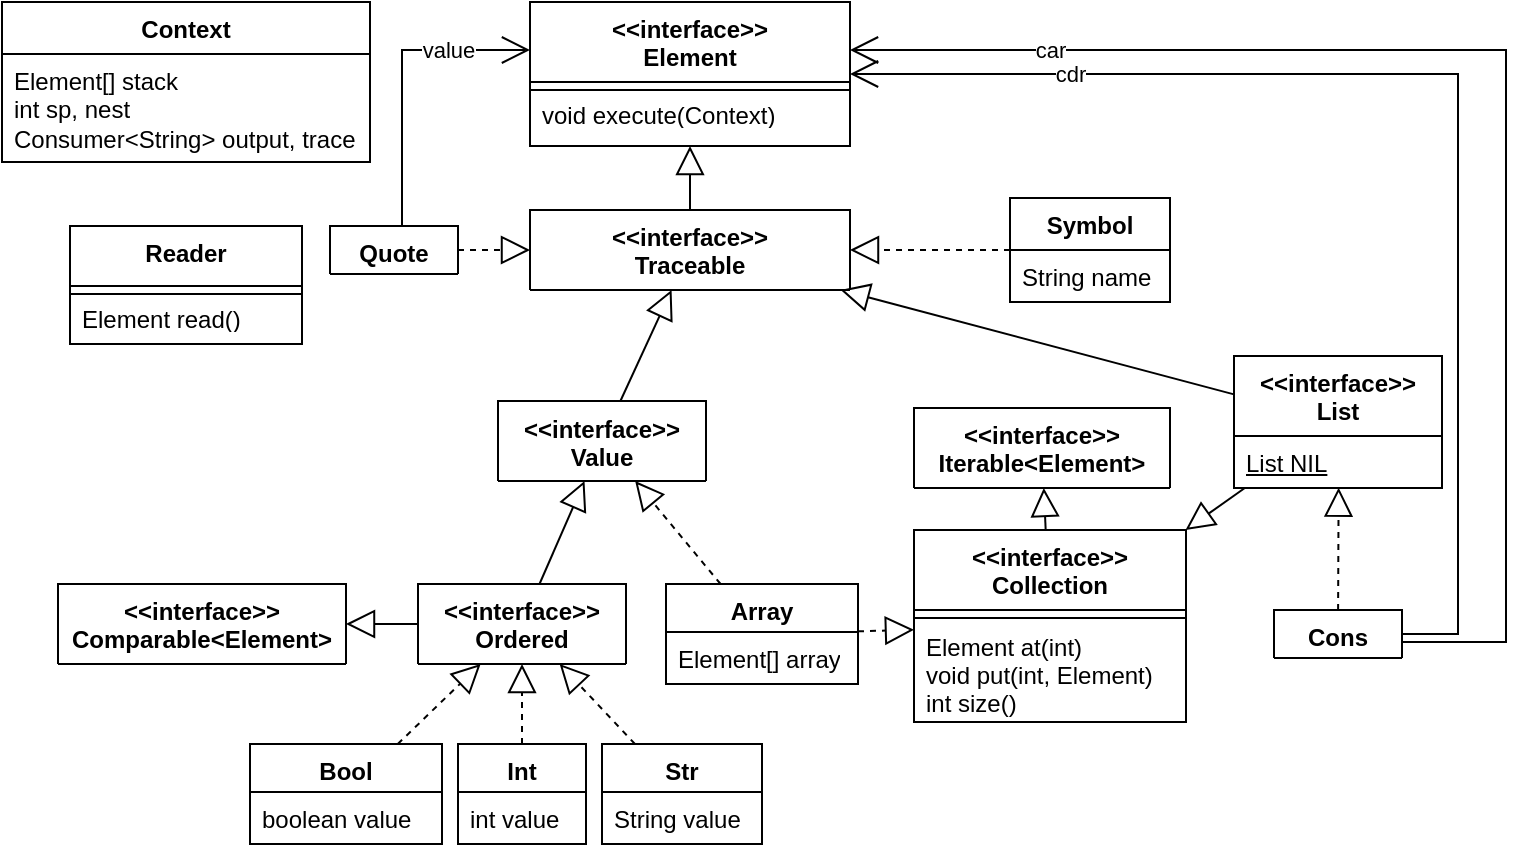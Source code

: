 <mxfile version="22.0.3" type="device">
  <diagram id="C5RBs43oDa-KdzZeNtuy" name="クラス図">
    <mxGraphModel dx="1290" dy="621" grid="1" gridSize="8" guides="1" tooltips="1" connect="1" arrows="1" fold="1" page="1" pageScale="1" pageWidth="827" pageHeight="1169" math="0" shadow="0">
      <root>
        <mxCell id="WIyWlLk6GJQsqaUBKTNV-0" />
        <mxCell id="WIyWlLk6GJQsqaUBKTNV-1" parent="WIyWlLk6GJQsqaUBKTNV-0" />
        <mxCell id="zkfFHV4jXpPFQw0GAbJ--0" value="&lt;&lt;interface&gt;&gt;&#xa;Element" style="swimlane;fontStyle=1;align=center;verticalAlign=top;childLayout=stackLayout;horizontal=1;startSize=40;horizontalStack=0;resizeParent=1;resizeLast=0;collapsible=1;marginBottom=0;rounded=0;shadow=0;strokeWidth=1;" parent="WIyWlLk6GJQsqaUBKTNV-1" vertex="1">
          <mxGeometry x="288" y="88" width="160" height="72" as="geometry">
            <mxRectangle x="230" y="140" width="160" height="26" as="alternateBounds" />
          </mxGeometry>
        </mxCell>
        <mxCell id="zkfFHV4jXpPFQw0GAbJ--4" value="" style="line;html=1;strokeWidth=1;align=left;verticalAlign=middle;spacingTop=-1;spacingLeft=3;spacingRight=3;rotatable=0;labelPosition=right;points=[];portConstraint=eastwest;" parent="zkfFHV4jXpPFQw0GAbJ--0" vertex="1">
          <mxGeometry y="40" width="160" height="8" as="geometry" />
        </mxCell>
        <mxCell id="zkfFHV4jXpPFQw0GAbJ--5" value="void execute(Context)" style="text;align=left;verticalAlign=middle;spacingLeft=4;spacingRight=4;overflow=hidden;rotatable=0;points=[[0,0.5],[1,0.5]];portConstraint=eastwest;" parent="zkfFHV4jXpPFQw0GAbJ--0" vertex="1">
          <mxGeometry y="48" width="160" height="16" as="geometry" />
        </mxCell>
        <mxCell id="3pnfTVdYuzw61fBSVona-0" value="&lt;&lt;interface&gt;&gt;&#xa;Traceable" style="swimlane;fontStyle=1;align=center;verticalAlign=top;childLayout=stackLayout;horizontal=1;startSize=40;horizontalStack=0;resizeParent=1;resizeLast=0;collapsible=1;marginBottom=0;rounded=0;shadow=0;strokeWidth=1;" parent="WIyWlLk6GJQsqaUBKTNV-1" vertex="1">
          <mxGeometry x="288" y="192" width="160" height="40" as="geometry">
            <mxRectangle x="230" y="140" width="160" height="26" as="alternateBounds" />
          </mxGeometry>
        </mxCell>
        <mxCell id="3pnfTVdYuzw61fBSVona-3" value="" style="endArrow=block;endSize=12;endFill=0;html=1;rounded=0;" parent="WIyWlLk6GJQsqaUBKTNV-1" source="3pnfTVdYuzw61fBSVona-0" target="zkfFHV4jXpPFQw0GAbJ--0" edge="1">
          <mxGeometry x="-1" y="-11" width="160" relative="1" as="geometry">
            <mxPoint x="248" y="216" as="sourcePoint" />
            <mxPoint x="456" y="312" as="targetPoint" />
            <mxPoint x="-4" y="6" as="offset" />
          </mxGeometry>
        </mxCell>
        <mxCell id="3pnfTVdYuzw61fBSVona-5" value="&amp;lt;&amp;lt;interface&amp;gt;&amp;gt;&lt;br&gt;Value" style="swimlane;fontStyle=1;align=center;verticalAlign=top;childLayout=stackLayout;horizontal=1;startSize=48;horizontalStack=0;resizeParent=1;resizeParentMax=0;resizeLast=0;collapsible=1;marginBottom=0;whiteSpace=wrap;html=1;" parent="WIyWlLk6GJQsqaUBKTNV-1" vertex="1">
          <mxGeometry x="272" y="287.5" width="104" height="40" as="geometry">
            <mxRectangle x="224" y="320" width="72" height="32" as="alternateBounds" />
          </mxGeometry>
        </mxCell>
        <mxCell id="3pnfTVdYuzw61fBSVona-10" value="Symbol" style="swimlane;fontStyle=1;align=center;verticalAlign=top;childLayout=stackLayout;horizontal=1;startSize=26;horizontalStack=0;resizeParent=1;resizeParentMax=0;resizeLast=0;collapsible=1;marginBottom=0;whiteSpace=wrap;html=1;" parent="WIyWlLk6GJQsqaUBKTNV-1" vertex="1">
          <mxGeometry x="528" y="186" width="80" height="52" as="geometry" />
        </mxCell>
        <mxCell id="3pnfTVdYuzw61fBSVona-11" value="String name" style="text;strokeColor=none;fillColor=none;align=left;verticalAlign=top;spacingLeft=4;spacingRight=4;overflow=hidden;rotatable=0;points=[[0,0.5],[1,0.5]];portConstraint=eastwest;whiteSpace=wrap;html=1;" parent="3pnfTVdYuzw61fBSVona-10" vertex="1">
          <mxGeometry y="26" width="80" height="26" as="geometry" />
        </mxCell>
        <mxCell id="3pnfTVdYuzw61fBSVona-14" value="" style="endArrow=block;dashed=1;endFill=0;endSize=12;html=1;rounded=0;" parent="WIyWlLk6GJQsqaUBKTNV-1" source="3pnfTVdYuzw61fBSVona-10" target="3pnfTVdYuzw61fBSVona-0" edge="1">
          <mxGeometry width="160" relative="1" as="geometry">
            <mxPoint x="112" y="328" as="sourcePoint" />
            <mxPoint x="220" y="275" as="targetPoint" />
          </mxGeometry>
        </mxCell>
        <mxCell id="3pnfTVdYuzw61fBSVona-15" value="Quote" style="swimlane;fontStyle=1;align=center;verticalAlign=top;childLayout=stackLayout;horizontal=1;startSize=34;horizontalStack=0;resizeParent=1;resizeParentMax=0;resizeLast=0;collapsible=1;marginBottom=0;whiteSpace=wrap;html=1;" parent="WIyWlLk6GJQsqaUBKTNV-1" vertex="1">
          <mxGeometry x="188" y="200" width="64" height="24" as="geometry">
            <mxRectangle x="224" y="320" width="72" height="32" as="alternateBounds" />
          </mxGeometry>
        </mxCell>
        <mxCell id="3pnfTVdYuzw61fBSVona-17" value="Array" style="swimlane;fontStyle=1;align=center;verticalAlign=top;childLayout=stackLayout;horizontal=1;startSize=24;horizontalStack=0;resizeParent=1;resizeParentMax=0;resizeLast=0;collapsible=1;marginBottom=0;whiteSpace=wrap;html=1;" parent="WIyWlLk6GJQsqaUBKTNV-1" vertex="1">
          <mxGeometry x="356" y="379" width="96" height="50" as="geometry">
            <mxRectangle x="224" y="320" width="72" height="32" as="alternateBounds" />
          </mxGeometry>
        </mxCell>
        <mxCell id="3pnfTVdYuzw61fBSVona-19" value="Element[] array" style="text;strokeColor=none;fillColor=none;align=left;verticalAlign=top;spacingLeft=4;spacingRight=4;overflow=hidden;rotatable=0;points=[[0,0.5],[1,0.5]];portConstraint=eastwest;whiteSpace=wrap;html=1;" parent="3pnfTVdYuzw61fBSVona-17" vertex="1">
          <mxGeometry y="24" width="96" height="26" as="geometry" />
        </mxCell>
        <mxCell id="3pnfTVdYuzw61fBSVona-20" value="Bool" style="swimlane;fontStyle=1;align=center;verticalAlign=top;childLayout=stackLayout;horizontal=1;startSize=24;horizontalStack=0;resizeParent=1;resizeParentMax=0;resizeLast=0;collapsible=1;marginBottom=0;whiteSpace=wrap;html=1;" parent="WIyWlLk6GJQsqaUBKTNV-1" vertex="1">
          <mxGeometry x="148" y="459" width="96" height="50" as="geometry">
            <mxRectangle x="224" y="320" width="72" height="32" as="alternateBounds" />
          </mxGeometry>
        </mxCell>
        <mxCell id="3pnfTVdYuzw61fBSVona-21" value="boolean value" style="text;strokeColor=none;fillColor=none;align=left;verticalAlign=top;spacingLeft=4;spacingRight=4;overflow=hidden;rotatable=0;points=[[0,0.5],[1,0.5]];portConstraint=eastwest;whiteSpace=wrap;html=1;" parent="3pnfTVdYuzw61fBSVona-20" vertex="1">
          <mxGeometry y="24" width="96" height="26" as="geometry" />
        </mxCell>
        <mxCell id="3pnfTVdYuzw61fBSVona-22" value="" style="endArrow=block;endSize=12;endFill=0;html=1;rounded=0;" parent="WIyWlLk6GJQsqaUBKTNV-1" source="3pnfTVdYuzw61fBSVona-23" target="3pnfTVdYuzw61fBSVona-5" edge="1">
          <mxGeometry x="-1" y="-11" width="160" relative="1" as="geometry">
            <mxPoint x="330" y="387" as="sourcePoint" />
            <mxPoint x="330" y="355" as="targetPoint" />
            <mxPoint x="-4" y="6" as="offset" />
          </mxGeometry>
        </mxCell>
        <mxCell id="3pnfTVdYuzw61fBSVona-23" value="&lt;&lt;interface&gt;&gt;&#xa;Ordered" style="swimlane;fontStyle=1;align=center;verticalAlign=top;childLayout=stackLayout;horizontal=1;startSize=40;horizontalStack=0;resizeParent=1;resizeLast=0;collapsible=1;marginBottom=0;rounded=0;shadow=0;strokeWidth=1;" parent="WIyWlLk6GJQsqaUBKTNV-1" vertex="1">
          <mxGeometry x="232" y="379" width="104" height="40" as="geometry">
            <mxRectangle x="230" y="140" width="160" height="26" as="alternateBounds" />
          </mxGeometry>
        </mxCell>
        <mxCell id="3pnfTVdYuzw61fBSVona-24" value="" style="endArrow=block;dashed=1;endFill=0;endSize=12;html=1;rounded=0;" parent="WIyWlLk6GJQsqaUBKTNV-1" source="3pnfTVdYuzw61fBSVona-25" target="3pnfTVdYuzw61fBSVona-23" edge="1">
          <mxGeometry width="160" relative="1" as="geometry">
            <mxPoint x="172" y="323" as="sourcePoint" />
            <mxPoint x="300" y="427" as="targetPoint" />
          </mxGeometry>
        </mxCell>
        <mxCell id="3pnfTVdYuzw61fBSVona-25" value="Int" style="swimlane;fontStyle=1;align=center;verticalAlign=top;childLayout=stackLayout;horizontal=1;startSize=24;horizontalStack=0;resizeParent=1;resizeParentMax=0;resizeLast=0;collapsible=1;marginBottom=0;whiteSpace=wrap;html=1;" parent="WIyWlLk6GJQsqaUBKTNV-1" vertex="1">
          <mxGeometry x="252" y="459" width="64" height="50" as="geometry">
            <mxRectangle x="224" y="320" width="72" height="32" as="alternateBounds" />
          </mxGeometry>
        </mxCell>
        <mxCell id="3pnfTVdYuzw61fBSVona-26" value="int value" style="text;strokeColor=none;fillColor=none;align=left;verticalAlign=top;spacingLeft=4;spacingRight=4;overflow=hidden;rotatable=0;points=[[0,0.5],[1,0.5]];portConstraint=eastwest;whiteSpace=wrap;html=1;" parent="3pnfTVdYuzw61fBSVona-25" vertex="1">
          <mxGeometry y="24" width="64" height="26" as="geometry" />
        </mxCell>
        <mxCell id="3pnfTVdYuzw61fBSVona-27" value="Str" style="swimlane;fontStyle=1;align=center;verticalAlign=top;childLayout=stackLayout;horizontal=1;startSize=24;horizontalStack=0;resizeParent=1;resizeParentMax=0;resizeLast=0;collapsible=1;marginBottom=0;whiteSpace=wrap;html=1;" parent="WIyWlLk6GJQsqaUBKTNV-1" vertex="1">
          <mxGeometry x="324" y="459" width="80" height="50" as="geometry">
            <mxRectangle x="224" y="320" width="72" height="32" as="alternateBounds" />
          </mxGeometry>
        </mxCell>
        <mxCell id="3pnfTVdYuzw61fBSVona-28" value="String value" style="text;strokeColor=none;fillColor=none;align=left;verticalAlign=top;spacingLeft=4;spacingRight=4;overflow=hidden;rotatable=0;points=[[0,0.5],[1,0.5]];portConstraint=eastwest;whiteSpace=wrap;html=1;" parent="3pnfTVdYuzw61fBSVona-27" vertex="1">
          <mxGeometry y="24" width="80" height="26" as="geometry" />
        </mxCell>
        <mxCell id="3pnfTVdYuzw61fBSVona-30" value="" style="endArrow=block;endSize=12;endFill=0;html=1;rounded=0;" parent="WIyWlLk6GJQsqaUBKTNV-1" source="3pnfTVdYuzw61fBSVona-5" target="3pnfTVdYuzw61fBSVona-0" edge="1">
          <mxGeometry x="-1" y="-11" width="160" relative="1" as="geometry">
            <mxPoint x="380" y="392" as="sourcePoint" />
            <mxPoint x="280" y="336" as="targetPoint" />
            <mxPoint x="-4" y="6" as="offset" />
          </mxGeometry>
        </mxCell>
        <mxCell id="3pnfTVdYuzw61fBSVona-31" value="" style="endArrow=block;dashed=1;endFill=0;endSize=12;html=1;rounded=0;" parent="WIyWlLk6GJQsqaUBKTNV-1" source="3pnfTVdYuzw61fBSVona-17" target="3pnfTVdYuzw61fBSVona-5" edge="1">
          <mxGeometry width="160" relative="1" as="geometry">
            <mxPoint x="488" y="291" as="sourcePoint" />
            <mxPoint x="381" y="252" as="targetPoint" />
          </mxGeometry>
        </mxCell>
        <mxCell id="3pnfTVdYuzw61fBSVona-32" value="" style="endArrow=block;dashed=1;endFill=0;endSize=12;html=1;rounded=0;" parent="WIyWlLk6GJQsqaUBKTNV-1" source="3pnfTVdYuzw61fBSVona-15" target="3pnfTVdYuzw61fBSVona-0" edge="1">
          <mxGeometry width="160" relative="1" as="geometry">
            <mxPoint x="422" y="304" as="sourcePoint" />
            <mxPoint x="315" y="265" as="targetPoint" />
          </mxGeometry>
        </mxCell>
        <mxCell id="3pnfTVdYuzw61fBSVona-33" value="" style="endArrow=block;dashed=1;endFill=0;endSize=12;html=1;rounded=0;" parent="WIyWlLk6GJQsqaUBKTNV-1" source="3pnfTVdYuzw61fBSVona-20" target="3pnfTVdYuzw61fBSVona-23" edge="1">
          <mxGeometry width="160" relative="1" as="geometry">
            <mxPoint x="296" y="467" as="sourcePoint" />
            <mxPoint x="296" y="427" as="targetPoint" />
          </mxGeometry>
        </mxCell>
        <mxCell id="3pnfTVdYuzw61fBSVona-34" value="" style="endArrow=block;dashed=1;endFill=0;endSize=12;html=1;rounded=0;" parent="WIyWlLk6GJQsqaUBKTNV-1" source="3pnfTVdYuzw61fBSVona-27" target="3pnfTVdYuzw61fBSVona-23" edge="1">
          <mxGeometry width="160" relative="1" as="geometry">
            <mxPoint x="296" y="467" as="sourcePoint" />
            <mxPoint x="296" y="427" as="targetPoint" />
          </mxGeometry>
        </mxCell>
        <mxCell id="3pnfTVdYuzw61fBSVona-35" value="value" style="endArrow=open;html=1;endSize=12;startArrow=none;startSize=14;startFill=0;edgeStyle=orthogonalEdgeStyle;rounded=0;" parent="WIyWlLk6GJQsqaUBKTNV-1" source="3pnfTVdYuzw61fBSVona-15" target="zkfFHV4jXpPFQw0GAbJ--0" edge="1">
          <mxGeometry x="0.463" relative="1" as="geometry">
            <mxPoint x="136" y="208" as="sourcePoint" />
            <mxPoint x="240" y="112" as="targetPoint" />
            <Array as="points">
              <mxPoint x="224" y="112" />
            </Array>
            <mxPoint as="offset" />
          </mxGeometry>
        </mxCell>
        <mxCell id="3pnfTVdYuzw61fBSVona-40" value="&lt;&lt;interface&gt;&gt;&#xa;List" style="swimlane;fontStyle=1;align=center;verticalAlign=top;childLayout=stackLayout;horizontal=1;startSize=40;horizontalStack=0;resizeParent=1;resizeLast=0;collapsible=1;marginBottom=0;rounded=0;shadow=0;strokeWidth=1;" parent="WIyWlLk6GJQsqaUBKTNV-1" vertex="1">
          <mxGeometry x="640" y="265" width="104" height="66" as="geometry">
            <mxRectangle x="230" y="140" width="160" height="26" as="alternateBounds" />
          </mxGeometry>
        </mxCell>
        <mxCell id="3pnfTVdYuzw61fBSVona-42" value="&lt;u&gt;List NIL&lt;/u&gt;" style="text;strokeColor=none;fillColor=none;align=left;verticalAlign=top;spacingLeft=4;spacingRight=4;overflow=hidden;rotatable=0;points=[[0,0.5],[1,0.5]];portConstraint=eastwest;whiteSpace=wrap;html=1;" parent="3pnfTVdYuzw61fBSVona-40" vertex="1">
          <mxGeometry y="40" width="104" height="26" as="geometry" />
        </mxCell>
        <mxCell id="3pnfTVdYuzw61fBSVona-41" value="" style="endArrow=block;endSize=12;endFill=0;html=1;rounded=0;" parent="WIyWlLk6GJQsqaUBKTNV-1" source="3pnfTVdYuzw61fBSVona-40" target="3pnfTVdYuzw61fBSVona-0" edge="1">
          <mxGeometry x="-1" y="-11" width="160" relative="1" as="geometry">
            <mxPoint x="256" y="296" as="sourcePoint" />
            <mxPoint x="464" y="280" as="targetPoint" />
            <mxPoint x="-4" y="6" as="offset" />
          </mxGeometry>
        </mxCell>
        <mxCell id="3pnfTVdYuzw61fBSVona-43" value="Cons" style="swimlane;fontStyle=1;align=center;verticalAlign=top;childLayout=stackLayout;horizontal=1;startSize=34;horizontalStack=0;resizeParent=1;resizeParentMax=0;resizeLast=0;collapsible=1;marginBottom=0;whiteSpace=wrap;html=1;" parent="WIyWlLk6GJQsqaUBKTNV-1" vertex="1">
          <mxGeometry x="660" y="392" width="64" height="24" as="geometry">
            <mxRectangle x="224" y="320" width="72" height="32" as="alternateBounds" />
          </mxGeometry>
        </mxCell>
        <mxCell id="3pnfTVdYuzw61fBSVona-44" value="" style="endArrow=block;dashed=1;endFill=0;endSize=12;html=1;rounded=0;entryX=0.503;entryY=0.994;entryDx=0;entryDy=0;entryPerimeter=0;" parent="WIyWlLk6GJQsqaUBKTNV-1" source="3pnfTVdYuzw61fBSVona-43" target="3pnfTVdYuzw61fBSVona-42" edge="1">
          <mxGeometry width="160" relative="1" as="geometry">
            <mxPoint x="480" y="472" as="sourcePoint" />
            <mxPoint x="406" y="432" as="targetPoint" />
          </mxGeometry>
        </mxCell>
        <mxCell id="3pnfTVdYuzw61fBSVona-45" value="cdr" style="endArrow=open;html=1;endSize=12;startArrow=none;startSize=14;startFill=0;edgeStyle=orthogonalEdgeStyle;rounded=0;" parent="WIyWlLk6GJQsqaUBKTNV-1" source="3pnfTVdYuzw61fBSVona-43" target="zkfFHV4jXpPFQw0GAbJ--0" edge="1">
          <mxGeometry x="0.642" relative="1" as="geometry">
            <mxPoint x="784" y="392" as="sourcePoint" />
            <mxPoint x="496" y="132" as="targetPoint" />
            <Array as="points">
              <mxPoint x="752" y="404" />
              <mxPoint x="752" y="124" />
            </Array>
            <mxPoint as="offset" />
          </mxGeometry>
        </mxCell>
        <mxCell id="3pnfTVdYuzw61fBSVona-47" value="car" style="endArrow=open;html=1;endSize=12;startArrow=none;startSize=14;startFill=0;edgeStyle=orthogonalEdgeStyle;rounded=0;" parent="WIyWlLk6GJQsqaUBKTNV-1" source="3pnfTVdYuzw61fBSVona-43" target="zkfFHV4jXpPFQw0GAbJ--0" edge="1">
          <mxGeometry x="0.705" relative="1" as="geometry">
            <mxPoint x="700" y="408" as="sourcePoint" />
            <mxPoint x="512" y="112" as="targetPoint" />
            <Array as="points">
              <mxPoint x="776" y="408" />
              <mxPoint x="776" y="112" />
            </Array>
            <mxPoint as="offset" />
          </mxGeometry>
        </mxCell>
        <mxCell id="3pnfTVdYuzw61fBSVona-52" value="&lt;&lt;interface&gt;&gt;&#xa;Iterable&lt;Element&gt;" style="swimlane;fontStyle=1;align=center;verticalAlign=top;childLayout=stackLayout;horizontal=1;startSize=40;horizontalStack=0;resizeParent=1;resizeLast=0;collapsible=1;marginBottom=0;rounded=0;shadow=0;strokeWidth=1;" parent="WIyWlLk6GJQsqaUBKTNV-1" vertex="1">
          <mxGeometry x="480" y="291" width="128" height="40" as="geometry">
            <mxRectangle x="230" y="140" width="160" height="26" as="alternateBounds" />
          </mxGeometry>
        </mxCell>
        <mxCell id="3pnfTVdYuzw61fBSVona-53" value="" style="endArrow=block;endSize=12;endFill=0;html=1;rounded=0;" parent="WIyWlLk6GJQsqaUBKTNV-1" source="OxbuFzhCwz_rDr16_Zkg-7" target="3pnfTVdYuzw61fBSVona-52" edge="1">
          <mxGeometry x="-1" y="-11" width="160" relative="1" as="geometry">
            <mxPoint x="528" y="304" as="sourcePoint" />
            <mxPoint x="426" y="272" as="targetPoint" />
            <mxPoint x="-4" y="6" as="offset" />
          </mxGeometry>
        </mxCell>
        <mxCell id="3pnfTVdYuzw61fBSVona-54" value="&lt;&lt;interface&gt;&gt;&#xa;Comparable&lt;Element&gt;" style="swimlane;fontStyle=1;align=center;verticalAlign=top;childLayout=stackLayout;horizontal=1;startSize=40;horizontalStack=0;resizeParent=1;resizeLast=0;collapsible=1;marginBottom=0;rounded=0;shadow=0;strokeWidth=1;" parent="WIyWlLk6GJQsqaUBKTNV-1" vertex="1">
          <mxGeometry x="52" y="379" width="144" height="40" as="geometry">
            <mxRectangle x="230" y="140" width="160" height="26" as="alternateBounds" />
          </mxGeometry>
        </mxCell>
        <mxCell id="3pnfTVdYuzw61fBSVona-55" value="" style="endArrow=block;endSize=12;endFill=0;html=1;rounded=0;entryX=1;entryY=0.5;entryDx=0;entryDy=0;" parent="WIyWlLk6GJQsqaUBKTNV-1" source="3pnfTVdYuzw61fBSVona-23" target="3pnfTVdYuzw61fBSVona-54" edge="1">
          <mxGeometry x="-1" y="-11" width="160" relative="1" as="geometry">
            <mxPoint x="349" y="387" as="sourcePoint" />
            <mxPoint x="188" y="399.0" as="targetPoint" />
            <mxPoint x="-4" y="6" as="offset" />
          </mxGeometry>
        </mxCell>
        <mxCell id="OxbuFzhCwz_rDr16_Zkg-0" value="Context" style="swimlane;fontStyle=1;align=center;verticalAlign=top;childLayout=stackLayout;horizontal=1;startSize=26;horizontalStack=0;resizeParent=1;resizeParentMax=0;resizeLast=0;collapsible=1;marginBottom=0;whiteSpace=wrap;html=1;" vertex="1" parent="WIyWlLk6GJQsqaUBKTNV-1">
          <mxGeometry x="24" y="88" width="184" height="80" as="geometry" />
        </mxCell>
        <mxCell id="OxbuFzhCwz_rDr16_Zkg-1" value="Element[] stack&lt;br&gt;int sp, nest&lt;br&gt;Consumer&amp;lt;String&amp;gt; output, trace" style="text;strokeColor=none;fillColor=none;align=left;verticalAlign=top;spacingLeft=4;spacingRight=4;overflow=hidden;rotatable=0;points=[[0,0.5],[1,0.5]];portConstraint=eastwest;whiteSpace=wrap;html=1;" vertex="1" parent="OxbuFzhCwz_rDr16_Zkg-0">
          <mxGeometry y="26" width="184" height="54" as="geometry" />
        </mxCell>
        <mxCell id="OxbuFzhCwz_rDr16_Zkg-4" value="Reader" style="swimlane;fontStyle=1;align=center;verticalAlign=top;childLayout=stackLayout;horizontal=1;startSize=30;horizontalStack=0;resizeParent=1;resizeLast=0;collapsible=1;marginBottom=0;rounded=0;shadow=0;strokeWidth=1;" vertex="1" parent="WIyWlLk6GJQsqaUBKTNV-1">
          <mxGeometry x="58" y="200" width="116" height="59" as="geometry">
            <mxRectangle x="230" y="140" width="160" height="26" as="alternateBounds" />
          </mxGeometry>
        </mxCell>
        <mxCell id="OxbuFzhCwz_rDr16_Zkg-5" value="" style="line;html=1;strokeWidth=1;align=left;verticalAlign=middle;spacingTop=-1;spacingLeft=3;spacingRight=3;rotatable=0;labelPosition=right;points=[];portConstraint=eastwest;" vertex="1" parent="OxbuFzhCwz_rDr16_Zkg-4">
          <mxGeometry y="30" width="116" height="8" as="geometry" />
        </mxCell>
        <mxCell id="OxbuFzhCwz_rDr16_Zkg-6" value="Element read()" style="text;align=left;verticalAlign=middle;spacingLeft=4;spacingRight=4;overflow=hidden;rotatable=0;points=[[0,0.5],[1,0.5]];portConstraint=eastwest;" vertex="1" parent="OxbuFzhCwz_rDr16_Zkg-4">
          <mxGeometry y="38" width="116" height="16" as="geometry" />
        </mxCell>
        <mxCell id="OxbuFzhCwz_rDr16_Zkg-7" value="&lt;&lt;interface&gt;&gt;&#xa;Collection" style="swimlane;fontStyle=1;align=center;verticalAlign=top;childLayout=stackLayout;horizontal=1;startSize=40;horizontalStack=0;resizeParent=1;resizeLast=0;collapsible=1;marginBottom=0;rounded=0;shadow=0;strokeWidth=1;" vertex="1" parent="WIyWlLk6GJQsqaUBKTNV-1">
          <mxGeometry x="480" y="352" width="136" height="96" as="geometry">
            <mxRectangle x="230" y="140" width="160" height="26" as="alternateBounds" />
          </mxGeometry>
        </mxCell>
        <mxCell id="OxbuFzhCwz_rDr16_Zkg-8" value="" style="line;html=1;strokeWidth=1;align=left;verticalAlign=middle;spacingTop=-1;spacingLeft=3;spacingRight=3;rotatable=0;labelPosition=right;points=[];portConstraint=eastwest;" vertex="1" parent="OxbuFzhCwz_rDr16_Zkg-7">
          <mxGeometry y="40" width="136" height="8" as="geometry" />
        </mxCell>
        <mxCell id="OxbuFzhCwz_rDr16_Zkg-9" value="Element at(int)&#xa;void put(int, Element)&#xa;int size()" style="text;align=left;verticalAlign=middle;spacingLeft=4;spacingRight=4;overflow=hidden;rotatable=0;points=[[0,0.5],[1,0.5]];portConstraint=eastwest;" vertex="1" parent="OxbuFzhCwz_rDr16_Zkg-7">
          <mxGeometry y="48" width="136" height="48" as="geometry" />
        </mxCell>
        <mxCell id="OxbuFzhCwz_rDr16_Zkg-10" value="" style="endArrow=block;endSize=12;endFill=0;html=1;rounded=0;" edge="1" parent="WIyWlLk6GJQsqaUBKTNV-1" source="3pnfTVdYuzw61fBSVona-40" target="OxbuFzhCwz_rDr16_Zkg-7">
          <mxGeometry x="-1" y="-11" width="160" relative="1" as="geometry">
            <mxPoint x="604" y="281" as="sourcePoint" />
            <mxPoint x="466" y="240" as="targetPoint" />
            <mxPoint x="-4" y="6" as="offset" />
          </mxGeometry>
        </mxCell>
        <mxCell id="OxbuFzhCwz_rDr16_Zkg-12" value="" style="endArrow=block;dashed=1;endFill=0;endSize=12;html=1;rounded=0;" edge="1" parent="WIyWlLk6GJQsqaUBKTNV-1" source="3pnfTVdYuzw61fBSVona-17" target="OxbuFzhCwz_rDr16_Zkg-7">
          <mxGeometry width="160" relative="1" as="geometry">
            <mxPoint x="402" y="387" as="sourcePoint" />
            <mxPoint x="384" y="339" as="targetPoint" />
          </mxGeometry>
        </mxCell>
      </root>
    </mxGraphModel>
  </diagram>
</mxfile>
